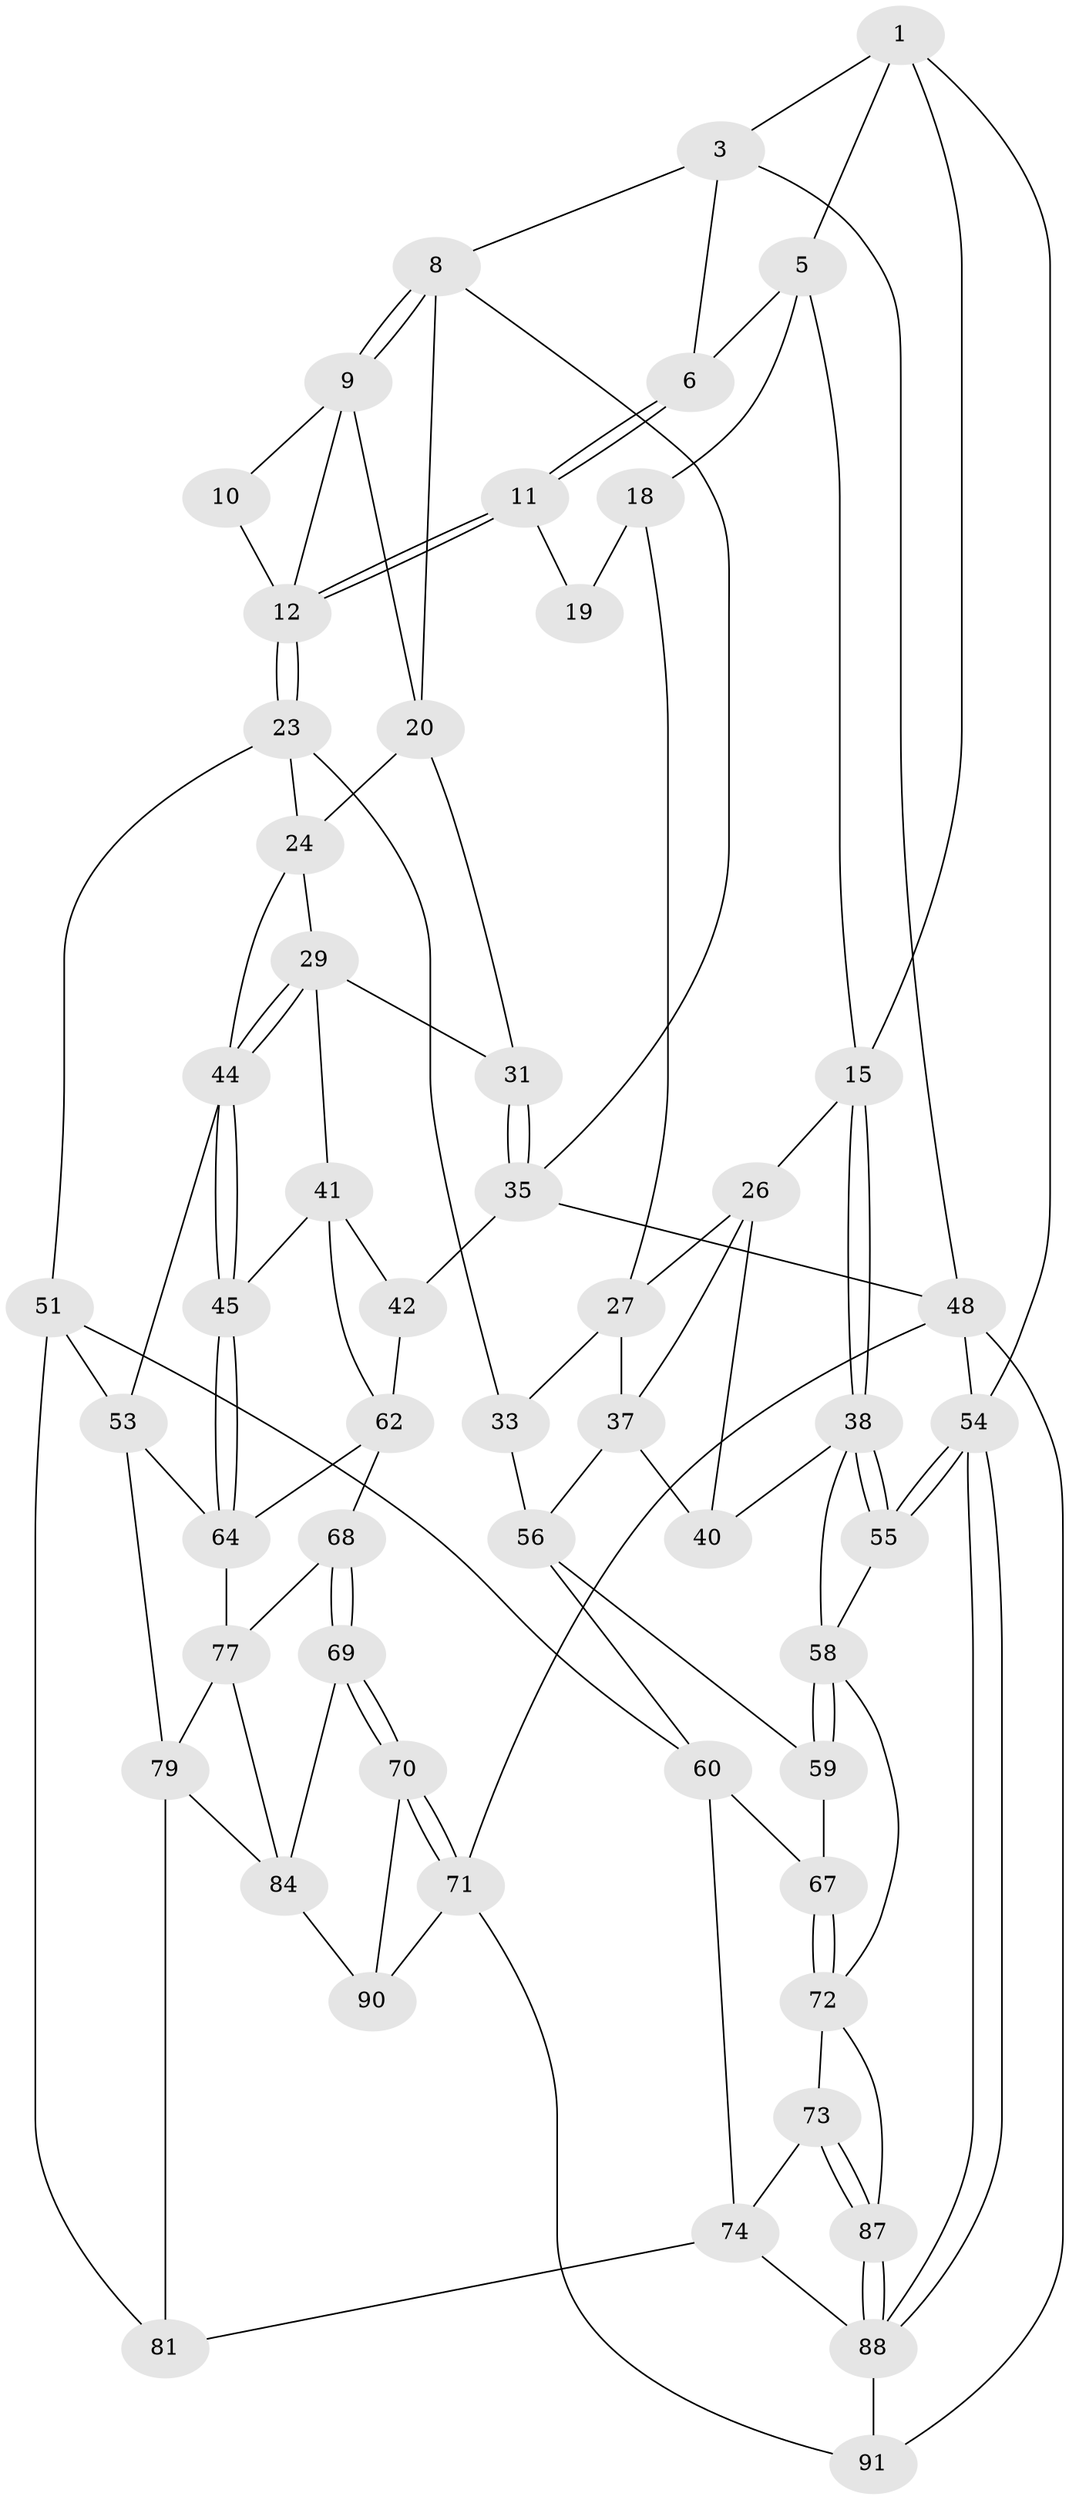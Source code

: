 // original degree distribution, {3: 0.021739130434782608, 5: 0.5434782608695652, 4: 0.22826086956521738, 6: 0.20652173913043478}
// Generated by graph-tools (version 1.1) at 2025/42/03/06/25 10:42:34]
// undirected, 55 vertices, 118 edges
graph export_dot {
graph [start="1"]
  node [color=gray90,style=filled];
  1 [pos="+0.9180107517909317+0",super="+2"];
  3 [pos="+0+0",super="+4"];
  5 [pos="+0.7832151438255696+0.22513282650206246",super="+17"];
  6 [pos="+0.6222486726996593+0.17140576213126638",super="+7"];
  8 [pos="+0+0",super="+22"];
  9 [pos="+0.20877584585275646+0.0755445332296357",super="+14"];
  10 [pos="+0.5069702443124857+0.12064803750697482"];
  11 [pos="+0.6179296513016481+0.27368639329127753"];
  12 [pos="+0.5689693359015798+0.36781892993744997",super="+13"];
  15 [pos="+1+0.11991563917615539",super="+16"];
  18 [pos="+0.7684700744134617+0.28325249313181244",super="+28"];
  19 [pos="+0.6182627403472557+0.2737609432842228"];
  20 [pos="+0.3745786950374826+0.26220079908503485",super="+21"];
  23 [pos="+0.5645132216273652+0.406863536301657",super="+34"];
  24 [pos="+0.4382882230777936+0.4415376001504876",super="+25"];
  26 [pos="+0.9683115635297839+0.326292118573737",super="+36"];
  27 [pos="+0.7848604700266858+0.3929112525378667",super="+32"];
  29 [pos="+0.34867923888579144+0.43027734764325665",super="+30"];
  31 [pos="+0.27404899617643014+0.36866782129854975"];
  33 [pos="+0.704794983911711+0.49115944889105434"];
  35 [pos="+0+0",super="+43"];
  37 [pos="+0.7891780663240398+0.48320742085089796",super="+50"];
  38 [pos="+1+0.6216694911264111",super="+39"];
  40 [pos="+0.9234828525834123+0.5198199275785179"];
  41 [pos="+0.2102082450771443+0.4765929288688821",super="+46"];
  42 [pos="+0.11382479179153067+0.48882950405382786"];
  44 [pos="+0.32291331717042043+0.5760800484110086",super="+47"];
  45 [pos="+0.2968001198565634+0.5951442805551584"];
  48 [pos="+0+0.7597372990328639",super="+49"];
  51 [pos="+0.5139792957401346+0.6646707592948311",super="+52"];
  53 [pos="+0.45845735171086155+0.6518726724820335",super="+63"];
  54 [pos="+1+1"];
  55 [pos="+1+0.9449733414476826"];
  56 [pos="+0.890214023253514+0.5733815744458926",super="+57"];
  58 [pos="+0.9021180256347867+0.6731945328047224",super="+75"];
  59 [pos="+0.8910771571290917+0.6186281900304985"];
  60 [pos="+0.7190897006222947+0.589978319906358",super="+61"];
  62 [pos="+0.1556557438218669+0.6063515307897198",super="+66"];
  64 [pos="+0.30142509020451624+0.6870700638970371",super="+65"];
  67 [pos="+0.7217990368591858+0.5959496419937234"];
  68 [pos="+0.13328842318398587+0.6599754819237031",super="+78"];
  69 [pos="+0.00862523636806131+0.7424583931973082",super="+85"];
  70 [pos="+0+0.7697744631520963"];
  71 [pos="+0+0.7690935168515363",super="+92"];
  72 [pos="+0.7389784802469205+0.6440030416302832",super="+76"];
  73 [pos="+0.605991345365512+0.7551207190151047"];
  74 [pos="+0.5667505406427849+0.7405902918799084",super="+83"];
  77 [pos="+0.19514853081458566+0.6695656410365143",super="+80"];
  79 [pos="+0.313244000317821+0.7086190346274372",super="+82"];
  81 [pos="+0.3983079906758209+0.8722022946291925"];
  84 [pos="+0.17094465633499756+0.7889464359611049",super="+86"];
  87 [pos="+0.7572819463970774+0.8722951420630932"];
  88 [pos="+0.753852956236332+1",super="+89"];
  90 [pos="+0.19239282635562813+0.9075641291716701"];
  91 [pos="+0.19150169297270359+1"];
  1 -- 5;
  1 -- 3;
  1 -- 54;
  1 -- 15;
  3 -- 8;
  3 -- 6;
  3 -- 48;
  5 -- 6;
  5 -- 18;
  5 -- 15;
  6 -- 11;
  6 -- 11;
  8 -- 9;
  8 -- 9;
  8 -- 35;
  8 -- 20;
  9 -- 10;
  9 -- 20;
  9 -- 12;
  10 -- 12;
  11 -- 12;
  11 -- 12;
  11 -- 19;
  12 -- 23;
  12 -- 23;
  15 -- 38;
  15 -- 38;
  15 -- 26;
  18 -- 19 [weight=2];
  18 -- 27;
  20 -- 24;
  20 -- 31;
  23 -- 24;
  23 -- 33;
  23 -- 51;
  24 -- 29;
  24 -- 44;
  26 -- 27;
  26 -- 40;
  26 -- 37;
  27 -- 33;
  27 -- 37;
  29 -- 44;
  29 -- 44;
  29 -- 41;
  29 -- 31;
  31 -- 35;
  31 -- 35;
  33 -- 56;
  35 -- 48;
  35 -- 42;
  37 -- 40;
  37 -- 56;
  38 -- 55;
  38 -- 55;
  38 -- 40;
  38 -- 58;
  41 -- 42;
  41 -- 45;
  41 -- 62;
  42 -- 62;
  44 -- 45;
  44 -- 45;
  44 -- 53;
  45 -- 64;
  45 -- 64;
  48 -- 71;
  48 -- 91;
  48 -- 54;
  51 -- 81;
  51 -- 53;
  51 -- 60;
  53 -- 64;
  53 -- 79;
  54 -- 55;
  54 -- 55;
  54 -- 88;
  54 -- 88;
  55 -- 58;
  56 -- 59;
  56 -- 60;
  58 -- 59;
  58 -- 59;
  58 -- 72;
  59 -- 67;
  60 -- 67;
  60 -- 74;
  62 -- 68;
  62 -- 64;
  64 -- 77;
  67 -- 72;
  67 -- 72;
  68 -- 69 [weight=2];
  68 -- 69;
  68 -- 77;
  69 -- 70;
  69 -- 70;
  69 -- 84;
  70 -- 71;
  70 -- 71;
  70 -- 90;
  71 -- 90;
  71 -- 91;
  72 -- 73;
  72 -- 87;
  73 -- 74;
  73 -- 87;
  73 -- 87;
  74 -- 81;
  74 -- 88;
  77 -- 84;
  77 -- 79;
  79 -- 81;
  79 -- 84;
  84 -- 90;
  87 -- 88;
  87 -- 88;
  88 -- 91;
}
